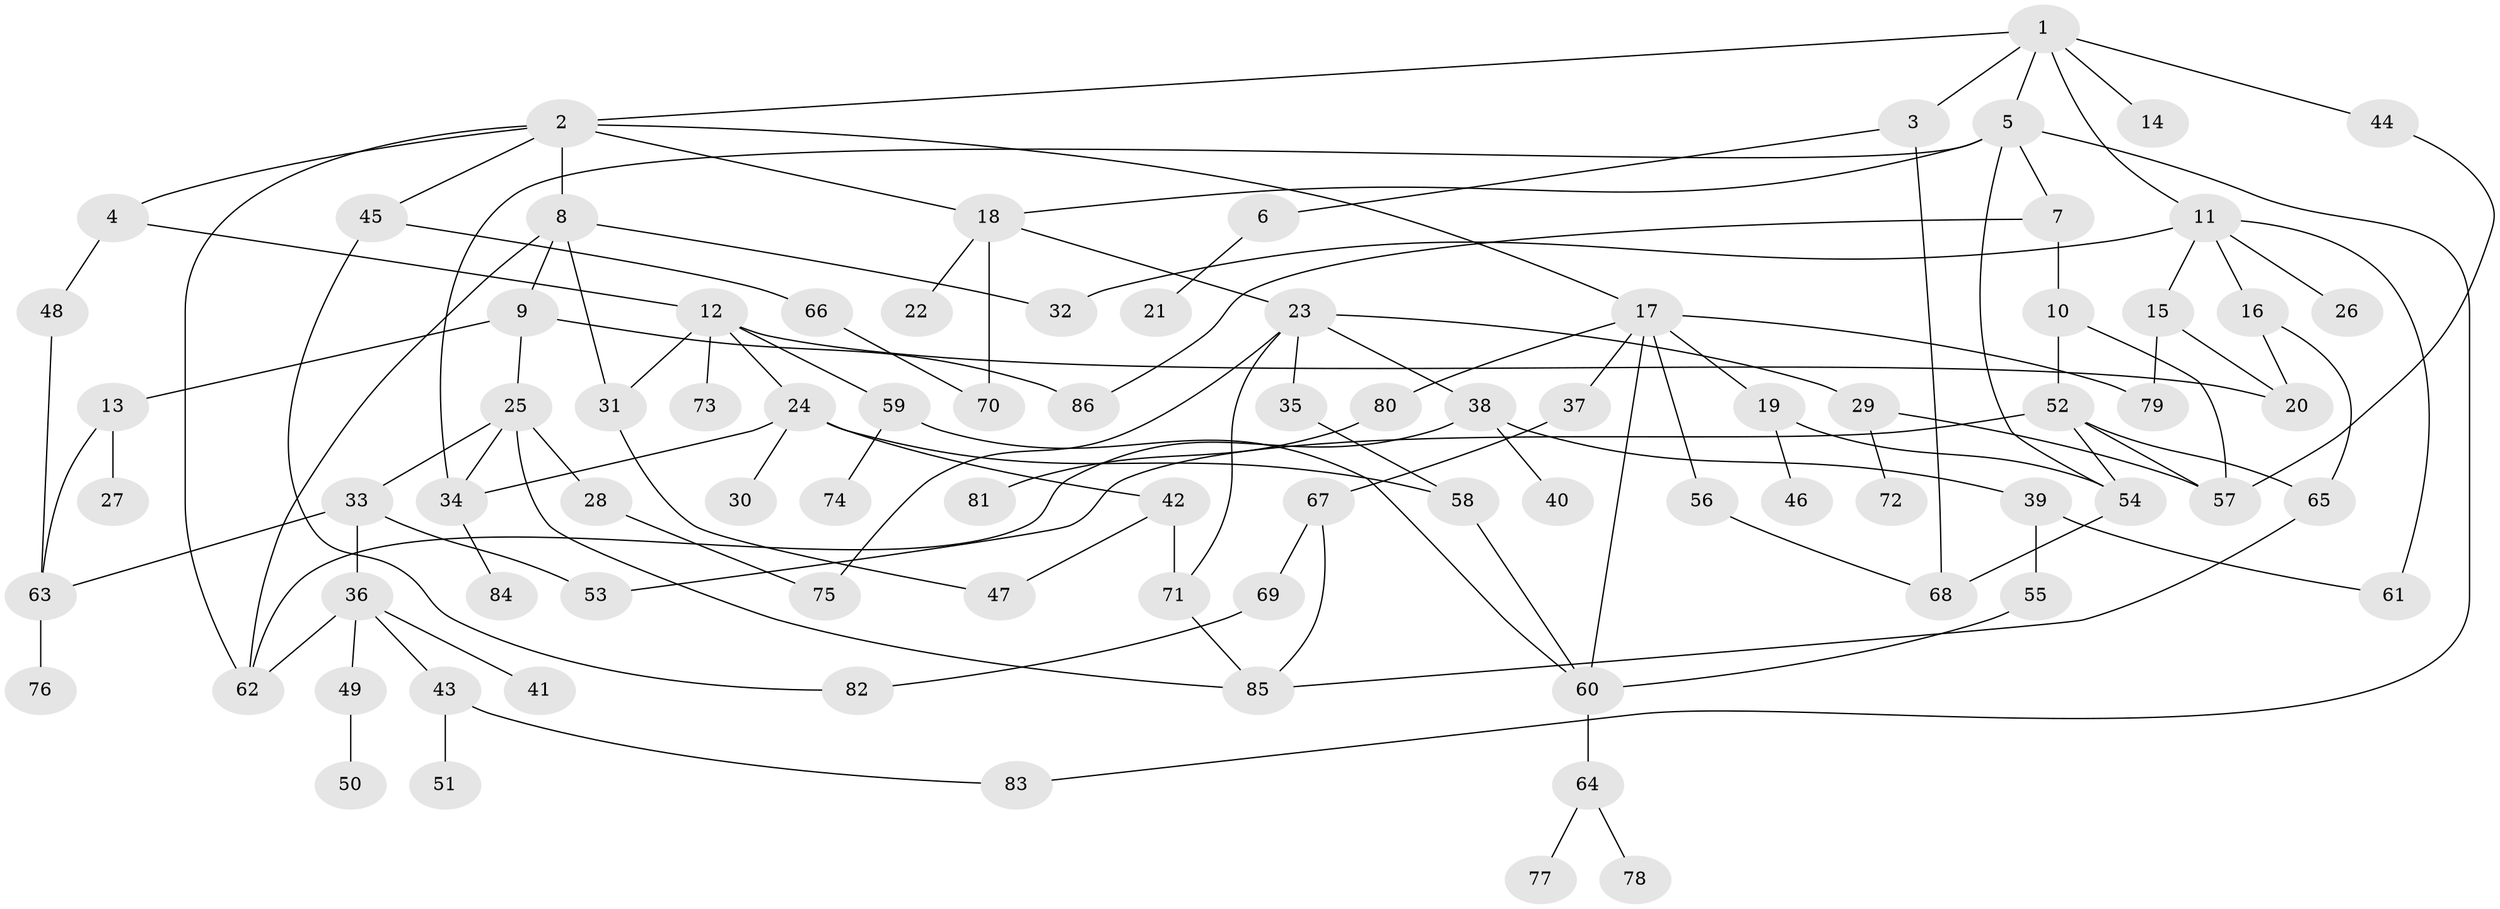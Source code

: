 // coarse degree distribution, {3: 0.2571428571428571, 5: 0.08571428571428572, 11: 0.02857142857142857, 1: 0.14285714285714285, 4: 0.17142857142857143, 2: 0.14285714285714285, 8: 0.05714285714285714, 6: 0.11428571428571428}
// Generated by graph-tools (version 1.1) at 2025/36/03/04/25 23:36:07]
// undirected, 86 vertices, 122 edges
graph export_dot {
  node [color=gray90,style=filled];
  1;
  2;
  3;
  4;
  5;
  6;
  7;
  8;
  9;
  10;
  11;
  12;
  13;
  14;
  15;
  16;
  17;
  18;
  19;
  20;
  21;
  22;
  23;
  24;
  25;
  26;
  27;
  28;
  29;
  30;
  31;
  32;
  33;
  34;
  35;
  36;
  37;
  38;
  39;
  40;
  41;
  42;
  43;
  44;
  45;
  46;
  47;
  48;
  49;
  50;
  51;
  52;
  53;
  54;
  55;
  56;
  57;
  58;
  59;
  60;
  61;
  62;
  63;
  64;
  65;
  66;
  67;
  68;
  69;
  70;
  71;
  72;
  73;
  74;
  75;
  76;
  77;
  78;
  79;
  80;
  81;
  82;
  83;
  84;
  85;
  86;
  1 -- 2;
  1 -- 3;
  1 -- 5;
  1 -- 11;
  1 -- 14;
  1 -- 44;
  2 -- 4;
  2 -- 8;
  2 -- 17;
  2 -- 18;
  2 -- 45;
  2 -- 62;
  3 -- 6;
  3 -- 68;
  4 -- 12;
  4 -- 48;
  5 -- 7;
  5 -- 83;
  5 -- 34;
  5 -- 18;
  5 -- 54;
  6 -- 21;
  7 -- 10;
  7 -- 86;
  8 -- 9;
  8 -- 32;
  8 -- 62;
  8 -- 31;
  9 -- 13;
  9 -- 25;
  9 -- 86;
  10 -- 52;
  10 -- 57;
  11 -- 15;
  11 -- 16;
  11 -- 26;
  11 -- 61;
  11 -- 32;
  12 -- 20;
  12 -- 24;
  12 -- 31;
  12 -- 59;
  12 -- 73;
  13 -- 27;
  13 -- 63;
  15 -- 20;
  15 -- 79;
  16 -- 65;
  16 -- 20;
  17 -- 19;
  17 -- 37;
  17 -- 56;
  17 -- 79;
  17 -- 80;
  17 -- 60;
  18 -- 22;
  18 -- 23;
  18 -- 70;
  19 -- 46;
  19 -- 54;
  23 -- 29;
  23 -- 35;
  23 -- 38;
  23 -- 75;
  23 -- 71;
  24 -- 30;
  24 -- 34;
  24 -- 42;
  24 -- 58;
  25 -- 28;
  25 -- 33;
  25 -- 85;
  25 -- 34;
  28 -- 75;
  29 -- 57;
  29 -- 72;
  31 -- 47;
  33 -- 36;
  33 -- 53;
  33 -- 63;
  34 -- 84;
  35 -- 58;
  36 -- 41;
  36 -- 43;
  36 -- 49;
  36 -- 62;
  37 -- 67;
  38 -- 39;
  38 -- 40;
  38 -- 62;
  39 -- 55;
  39 -- 61;
  42 -- 47;
  42 -- 71;
  43 -- 51;
  43 -- 83;
  44 -- 57;
  45 -- 66;
  45 -- 82;
  48 -- 63;
  49 -- 50;
  52 -- 54;
  52 -- 57;
  52 -- 53;
  52 -- 65;
  54 -- 68;
  55 -- 60;
  56 -- 68;
  58 -- 60;
  59 -- 74;
  59 -- 60;
  60 -- 64;
  63 -- 76;
  64 -- 77;
  64 -- 78;
  65 -- 85;
  66 -- 70;
  67 -- 69;
  67 -- 85;
  69 -- 82;
  71 -- 85;
  80 -- 81;
}
